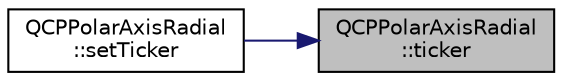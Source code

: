 digraph "QCPPolarAxisRadial::ticker"
{
 // LATEX_PDF_SIZE
  edge [fontname="Helvetica",fontsize="10",labelfontname="Helvetica",labelfontsize="10"];
  node [fontname="Helvetica",fontsize="10",shape=record];
  rankdir="RL";
  Node1 [label="QCPPolarAxisRadial\l::ticker",height=0.2,width=0.4,color="black", fillcolor="grey75", style="filled", fontcolor="black",tooltip=" "];
  Node1 -> Node2 [dir="back",color="midnightblue",fontsize="10",style="solid",fontname="Helvetica"];
  Node2 [label="QCPPolarAxisRadial\l::setTicker",height=0.2,width=0.4,color="black", fillcolor="white", style="filled",URL="$classQCPPolarAxisRadial.html#abaf4c7f55113ccacfb0db2154add4811",tooltip=" "];
}
